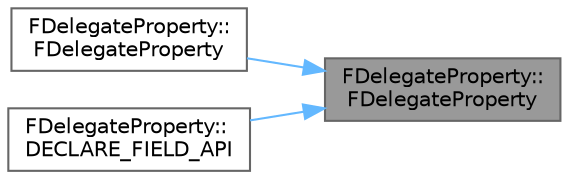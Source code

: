 digraph "FDelegateProperty::FDelegateProperty"
{
 // INTERACTIVE_SVG=YES
 // LATEX_PDF_SIZE
  bgcolor="transparent";
  edge [fontname=Helvetica,fontsize=10,labelfontname=Helvetica,labelfontsize=10];
  node [fontname=Helvetica,fontsize=10,shape=box,height=0.2,width=0.4];
  rankdir="RL";
  Node1 [id="Node000001",label="FDelegateProperty::\lFDelegateProperty",height=0.2,width=0.4,color="gray40", fillcolor="grey60", style="filled", fontcolor="black",tooltip=" "];
  Node1 -> Node2 [id="edge1_Node000001_Node000002",dir="back",color="steelblue1",style="solid",tooltip=" "];
  Node2 [id="Node000002",label="FDelegateProperty::\lFDelegateProperty",height=0.2,width=0.4,color="grey40", fillcolor="white", style="filled",URL="$d5/d51/classFDelegateProperty.html#a2190e06e363bf17bd2e0f0cd335386ea",tooltip="Constructor used for constructing compiled in properties."];
  Node1 -> Node3 [id="edge2_Node000001_Node000003",dir="back",color="steelblue1",style="solid",tooltip=" "];
  Node3 [id="Node000003",label="FDelegateProperty::\lDECLARE_FIELD_API",height=0.2,width=0.4,color="grey40", fillcolor="white", style="filled",URL="$d5/d51/classFDelegateProperty.html#aa1c0b70e3bb58f34c87264189a1004ee",tooltip="Points to the source delegate function (the function declared with the delegate keyword) used in the ..."];
}
